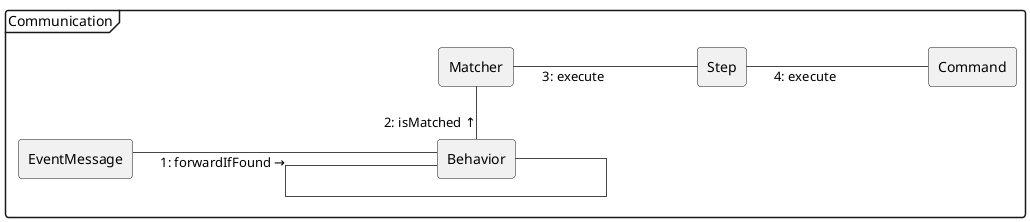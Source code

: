 @startuml

!theme vibrant
skinparam style strictuml
skinparam linetype ortho
mainframe Communication

left to right direction

rectangle Matcher as matcher
rectangle Behavior as behavior
rectangle EventMessage as event
rectangle Step as step
rectangle Command as command

event ------ behavior : 1: forwardIfFound →
behavior --left-- matcher : 2: isMatched ↑
behavior -down-- behavior
matcher ---- step : 3: execute
step ---- command : 4: execute

@enduml
